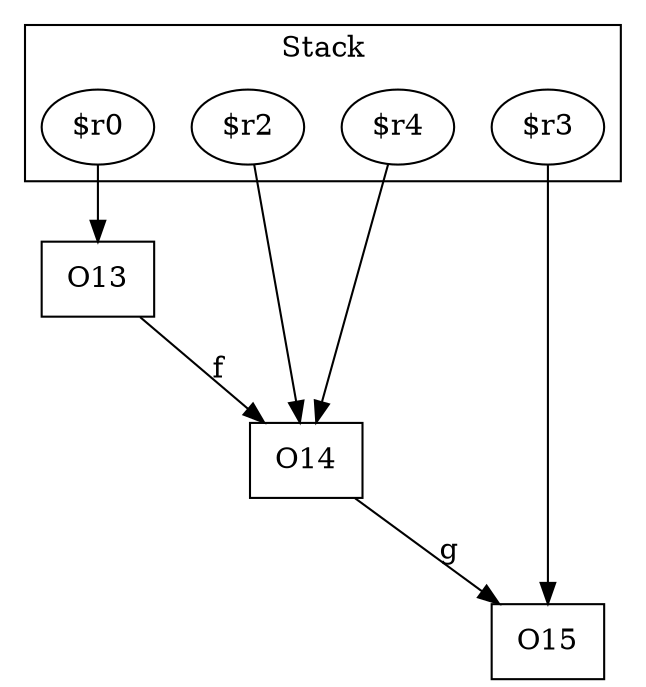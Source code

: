 digraph sample {
  rankDir="LR";
  subgraph cluster_0 {
    label="Stack"
    "$r2"; "$r0"; "$r3"; "$r4"; 
  }
  "$r2" -> { O14[shape=box]};
  "$r0" -> { O13[shape=box]};
  "$r3" -> { O15[shape=box]};
  "$r4" -> { O14[shape=box]};
  O13 -> O14[label="f", weight="0.2"]
  O14 -> O15[label="g", weight="0.2"]
}
